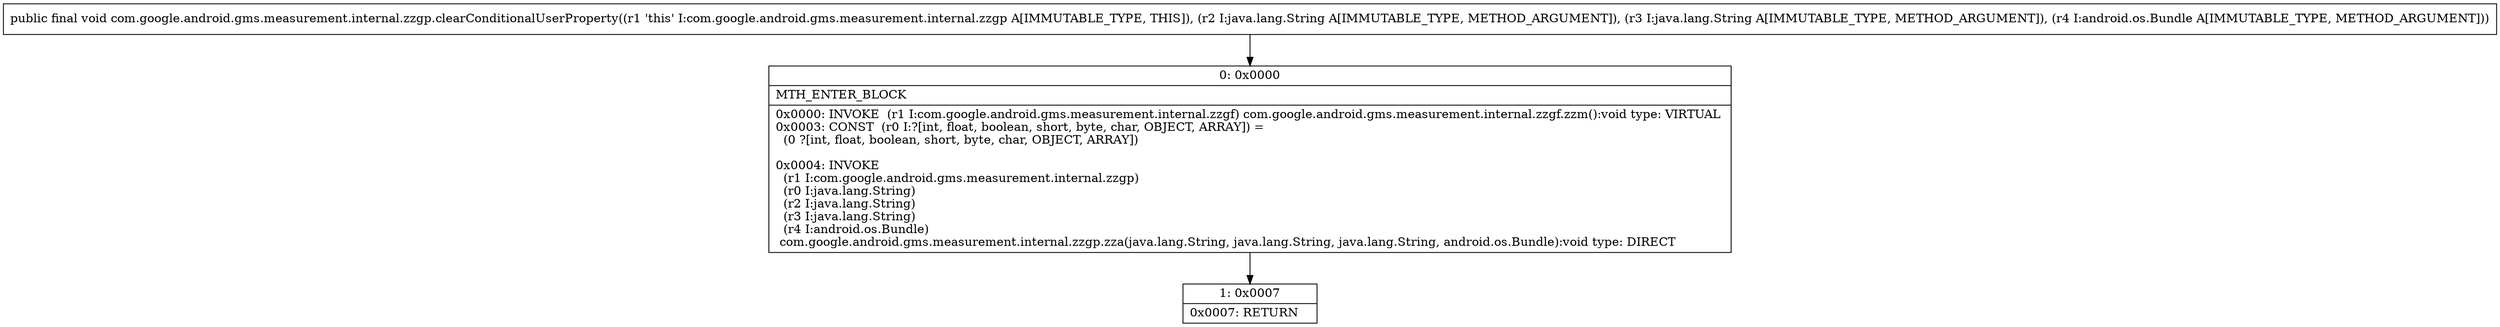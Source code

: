digraph "CFG forcom.google.android.gms.measurement.internal.zzgp.clearConditionalUserProperty(Ljava\/lang\/String;Ljava\/lang\/String;Landroid\/os\/Bundle;)V" {
Node_0 [shape=record,label="{0\:\ 0x0000|MTH_ENTER_BLOCK\l|0x0000: INVOKE  (r1 I:com.google.android.gms.measurement.internal.zzgf) com.google.android.gms.measurement.internal.zzgf.zzm():void type: VIRTUAL \l0x0003: CONST  (r0 I:?[int, float, boolean, short, byte, char, OBJECT, ARRAY]) = \l  (0 ?[int, float, boolean, short, byte, char, OBJECT, ARRAY])\l \l0x0004: INVOKE  \l  (r1 I:com.google.android.gms.measurement.internal.zzgp)\l  (r0 I:java.lang.String)\l  (r2 I:java.lang.String)\l  (r3 I:java.lang.String)\l  (r4 I:android.os.Bundle)\l com.google.android.gms.measurement.internal.zzgp.zza(java.lang.String, java.lang.String, java.lang.String, android.os.Bundle):void type: DIRECT \l}"];
Node_1 [shape=record,label="{1\:\ 0x0007|0x0007: RETURN   \l}"];
MethodNode[shape=record,label="{public final void com.google.android.gms.measurement.internal.zzgp.clearConditionalUserProperty((r1 'this' I:com.google.android.gms.measurement.internal.zzgp A[IMMUTABLE_TYPE, THIS]), (r2 I:java.lang.String A[IMMUTABLE_TYPE, METHOD_ARGUMENT]), (r3 I:java.lang.String A[IMMUTABLE_TYPE, METHOD_ARGUMENT]), (r4 I:android.os.Bundle A[IMMUTABLE_TYPE, METHOD_ARGUMENT])) }"];
MethodNode -> Node_0;
Node_0 -> Node_1;
}

